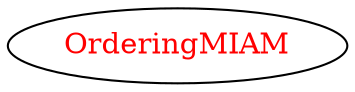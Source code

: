 digraph dependencyGraph {
 concentrate=true;
 ranksep="2.0";
 rankdir="LR"; 
 splines="ortho";
"OrderingMIAM" [fontcolor="red"];
}